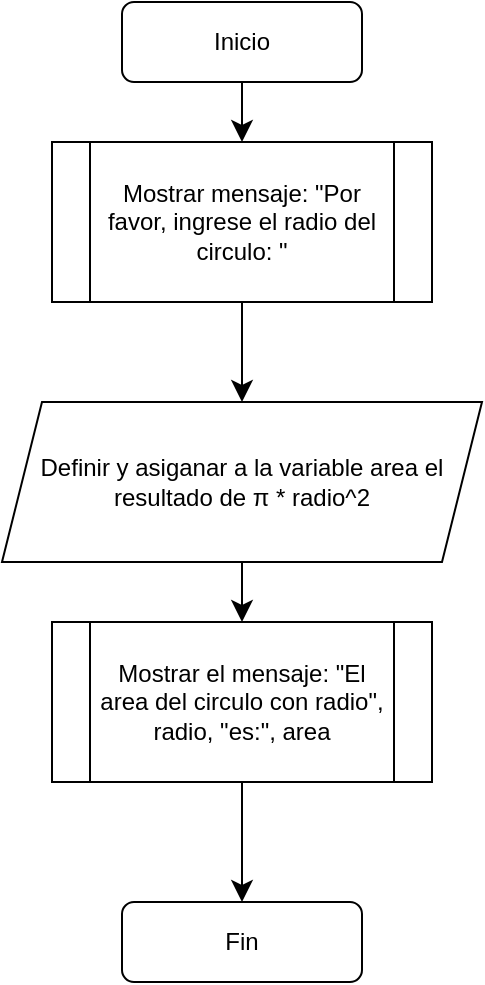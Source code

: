 <mxfile version="27.1.6">
  <diagram id="C5RBs43oDa-KdzZeNtuy" name="Page-1">
    <mxGraphModel dx="703" dy="828" grid="1" gridSize="10" guides="1" tooltips="1" connect="1" arrows="1" fold="1" page="1" pageScale="1" pageWidth="827" pageHeight="1169" math="0" shadow="0">
      <root>
        <mxCell id="WIyWlLk6GJQsqaUBKTNV-0" />
        <mxCell id="WIyWlLk6GJQsqaUBKTNV-1" parent="WIyWlLk6GJQsqaUBKTNV-0" />
        <mxCell id="pjJGzLfVuLf0uHvKDnGo-6" value="" style="edgeStyle=none;curved=1;rounded=0;orthogonalLoop=1;jettySize=auto;html=1;fontSize=12;startSize=8;endSize=8;" edge="1" parent="WIyWlLk6GJQsqaUBKTNV-1" source="WIyWlLk6GJQsqaUBKTNV-3" target="pjJGzLfVuLf0uHvKDnGo-3">
          <mxGeometry relative="1" as="geometry" />
        </mxCell>
        <mxCell id="WIyWlLk6GJQsqaUBKTNV-3" value="Inicio" style="rounded=1;whiteSpace=wrap;html=1;fontSize=12;glass=0;strokeWidth=1;shadow=0;" parent="WIyWlLk6GJQsqaUBKTNV-1" vertex="1">
          <mxGeometry x="160" y="80" width="120" height="40" as="geometry" />
        </mxCell>
        <mxCell id="WIyWlLk6GJQsqaUBKTNV-11" value="Fin" style="rounded=1;whiteSpace=wrap;html=1;fontSize=12;glass=0;strokeWidth=1;shadow=0;" parent="WIyWlLk6GJQsqaUBKTNV-1" vertex="1">
          <mxGeometry x="160" y="530" width="120" height="40" as="geometry" />
        </mxCell>
        <mxCell id="pjJGzLfVuLf0uHvKDnGo-8" value="" style="edgeStyle=none;curved=1;rounded=0;orthogonalLoop=1;jettySize=auto;html=1;fontSize=12;startSize=8;endSize=8;" edge="1" parent="WIyWlLk6GJQsqaUBKTNV-1" source="pjJGzLfVuLf0uHvKDnGo-0" target="pjJGzLfVuLf0uHvKDnGo-5">
          <mxGeometry relative="1" as="geometry" />
        </mxCell>
        <mxCell id="pjJGzLfVuLf0uHvKDnGo-0" value="Definir y asiganar a la variable area el resultado de π * radio^2" style="shape=parallelogram;perimeter=parallelogramPerimeter;whiteSpace=wrap;html=1;fixedSize=1;" vertex="1" parent="WIyWlLk6GJQsqaUBKTNV-1">
          <mxGeometry x="100" y="280" width="240" height="80" as="geometry" />
        </mxCell>
        <mxCell id="pjJGzLfVuLf0uHvKDnGo-7" value="" style="edgeStyle=none;curved=1;rounded=0;orthogonalLoop=1;jettySize=auto;html=1;fontSize=12;startSize=8;endSize=8;" edge="1" parent="WIyWlLk6GJQsqaUBKTNV-1" source="pjJGzLfVuLf0uHvKDnGo-3" target="pjJGzLfVuLf0uHvKDnGo-0">
          <mxGeometry relative="1" as="geometry" />
        </mxCell>
        <mxCell id="pjJGzLfVuLf0uHvKDnGo-3" value="Mostrar mensaje: &quot;Por favor, ingrese el radio del circulo: &quot;" style="shape=process;whiteSpace=wrap;html=1;backgroundOutline=1;" vertex="1" parent="WIyWlLk6GJQsqaUBKTNV-1">
          <mxGeometry x="125" y="150" width="190" height="80" as="geometry" />
        </mxCell>
        <mxCell id="pjJGzLfVuLf0uHvKDnGo-9" value="" style="edgeStyle=none;curved=1;rounded=0;orthogonalLoop=1;jettySize=auto;html=1;fontSize=12;startSize=8;endSize=8;" edge="1" parent="WIyWlLk6GJQsqaUBKTNV-1" source="pjJGzLfVuLf0uHvKDnGo-5" target="WIyWlLk6GJQsqaUBKTNV-11">
          <mxGeometry relative="1" as="geometry" />
        </mxCell>
        <mxCell id="pjJGzLfVuLf0uHvKDnGo-5" value="Mostrar el mensaje: &quot;El area del circulo con radio&quot;, radio, &quot;es:&quot;, area" style="shape=process;whiteSpace=wrap;html=1;backgroundOutline=1;" vertex="1" parent="WIyWlLk6GJQsqaUBKTNV-1">
          <mxGeometry x="125" y="390" width="190" height="80" as="geometry" />
        </mxCell>
      </root>
    </mxGraphModel>
  </diagram>
</mxfile>
